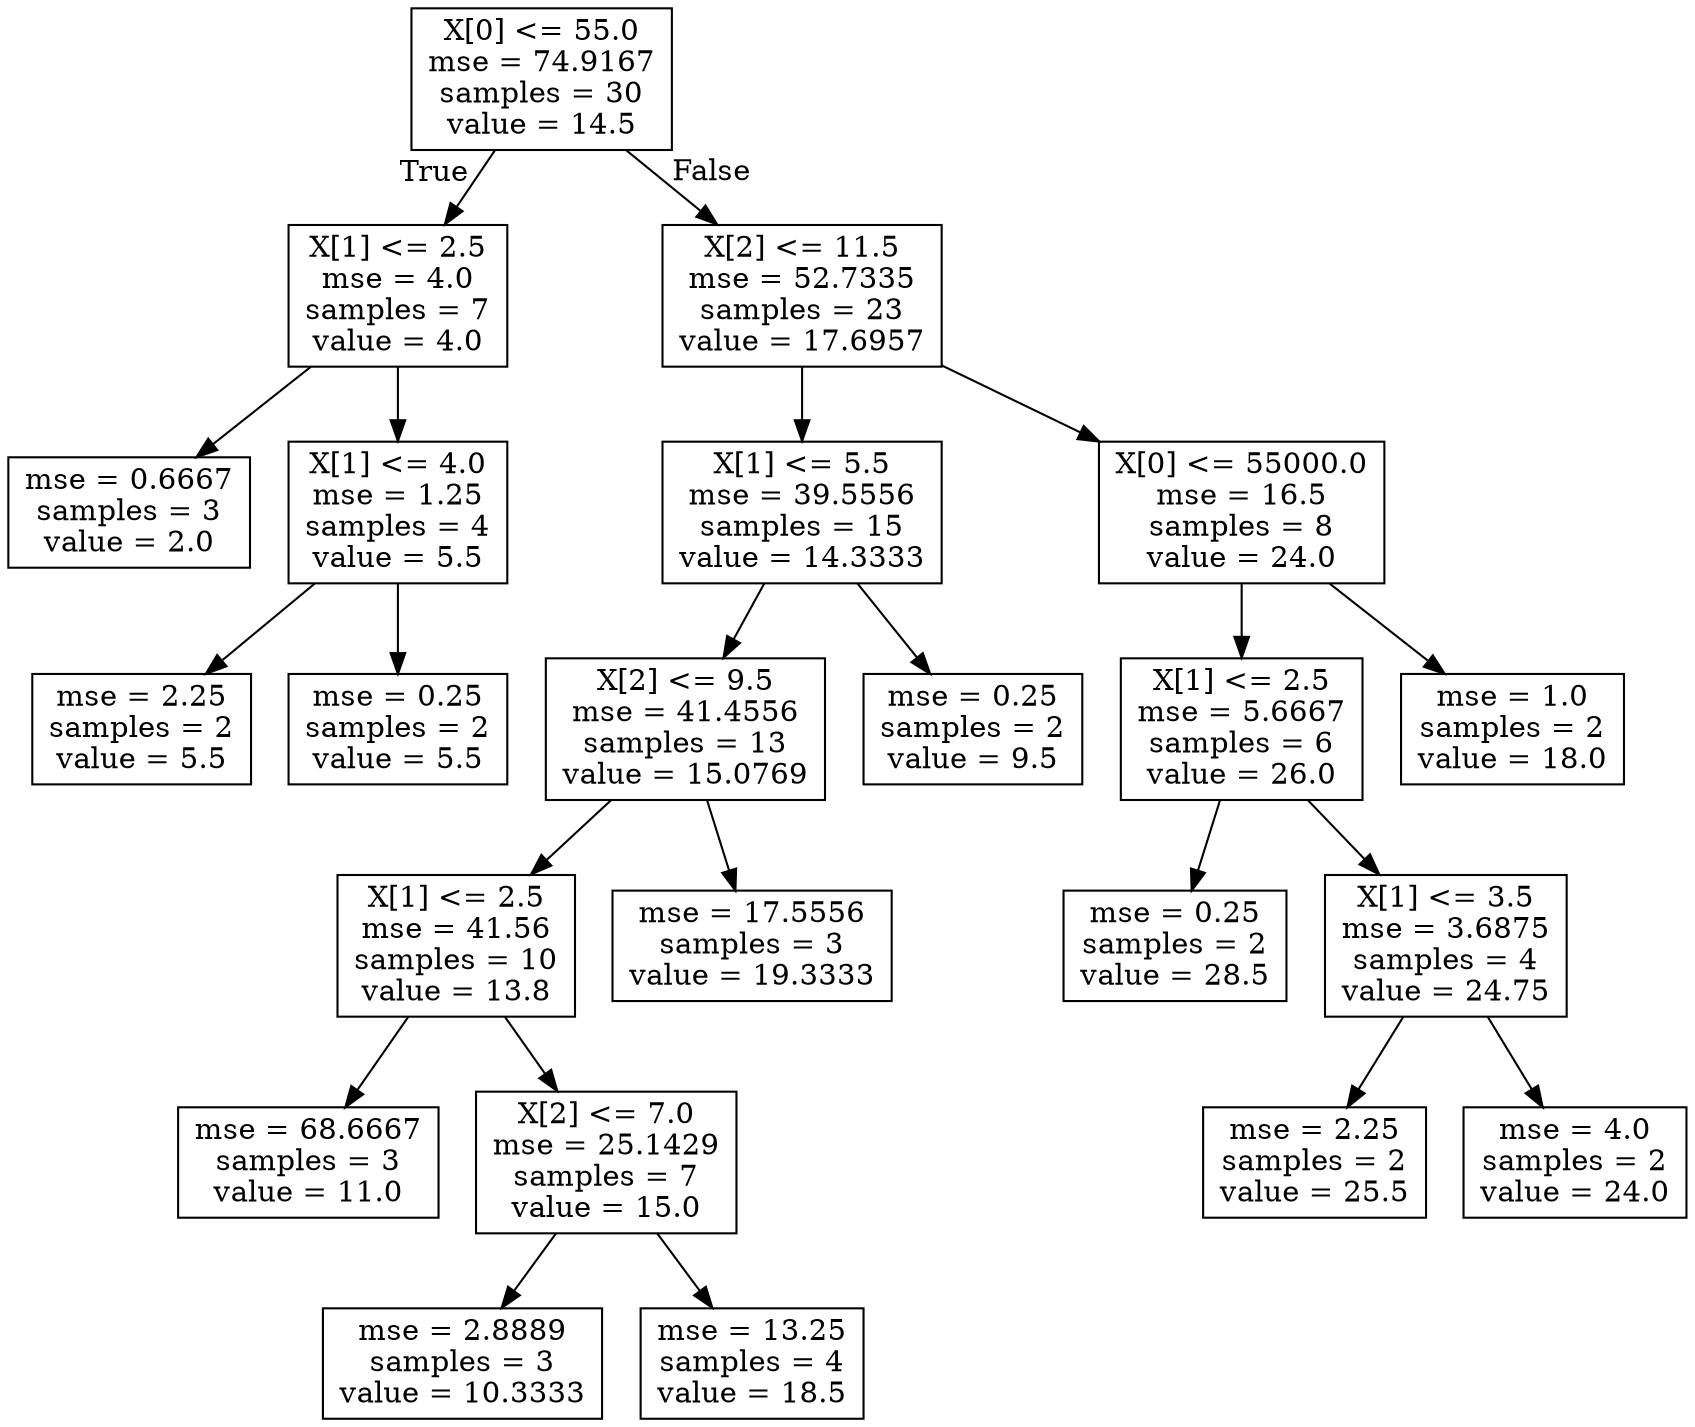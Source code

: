 digraph Tree {
node [shape=box] ;
0 [label="X[0] <= 55.0\nmse = 74.9167\nsamples = 30\nvalue = 14.5"] ;
1 [label="X[1] <= 2.5\nmse = 4.0\nsamples = 7\nvalue = 4.0"] ;
0 -> 1 [labeldistance=2.5, labelangle=45, headlabel="True"] ;
2 [label="mse = 0.6667\nsamples = 3\nvalue = 2.0"] ;
1 -> 2 ;
3 [label="X[1] <= 4.0\nmse = 1.25\nsamples = 4\nvalue = 5.5"] ;
1 -> 3 ;
4 [label="mse = 2.25\nsamples = 2\nvalue = 5.5"] ;
3 -> 4 ;
5 [label="mse = 0.25\nsamples = 2\nvalue = 5.5"] ;
3 -> 5 ;
6 [label="X[2] <= 11.5\nmse = 52.7335\nsamples = 23\nvalue = 17.6957"] ;
0 -> 6 [labeldistance=2.5, labelangle=-45, headlabel="False"] ;
7 [label="X[1] <= 5.5\nmse = 39.5556\nsamples = 15\nvalue = 14.3333"] ;
6 -> 7 ;
8 [label="X[2] <= 9.5\nmse = 41.4556\nsamples = 13\nvalue = 15.0769"] ;
7 -> 8 ;
9 [label="X[1] <= 2.5\nmse = 41.56\nsamples = 10\nvalue = 13.8"] ;
8 -> 9 ;
10 [label="mse = 68.6667\nsamples = 3\nvalue = 11.0"] ;
9 -> 10 ;
11 [label="X[2] <= 7.0\nmse = 25.1429\nsamples = 7\nvalue = 15.0"] ;
9 -> 11 ;
12 [label="mse = 2.8889\nsamples = 3\nvalue = 10.3333"] ;
11 -> 12 ;
13 [label="mse = 13.25\nsamples = 4\nvalue = 18.5"] ;
11 -> 13 ;
14 [label="mse = 17.5556\nsamples = 3\nvalue = 19.3333"] ;
8 -> 14 ;
15 [label="mse = 0.25\nsamples = 2\nvalue = 9.5"] ;
7 -> 15 ;
16 [label="X[0] <= 55000.0\nmse = 16.5\nsamples = 8\nvalue = 24.0"] ;
6 -> 16 ;
17 [label="X[1] <= 2.5\nmse = 5.6667\nsamples = 6\nvalue = 26.0"] ;
16 -> 17 ;
18 [label="mse = 0.25\nsamples = 2\nvalue = 28.5"] ;
17 -> 18 ;
19 [label="X[1] <= 3.5\nmse = 3.6875\nsamples = 4\nvalue = 24.75"] ;
17 -> 19 ;
20 [label="mse = 2.25\nsamples = 2\nvalue = 25.5"] ;
19 -> 20 ;
21 [label="mse = 4.0\nsamples = 2\nvalue = 24.0"] ;
19 -> 21 ;
22 [label="mse = 1.0\nsamples = 2\nvalue = 18.0"] ;
16 -> 22 ;
}